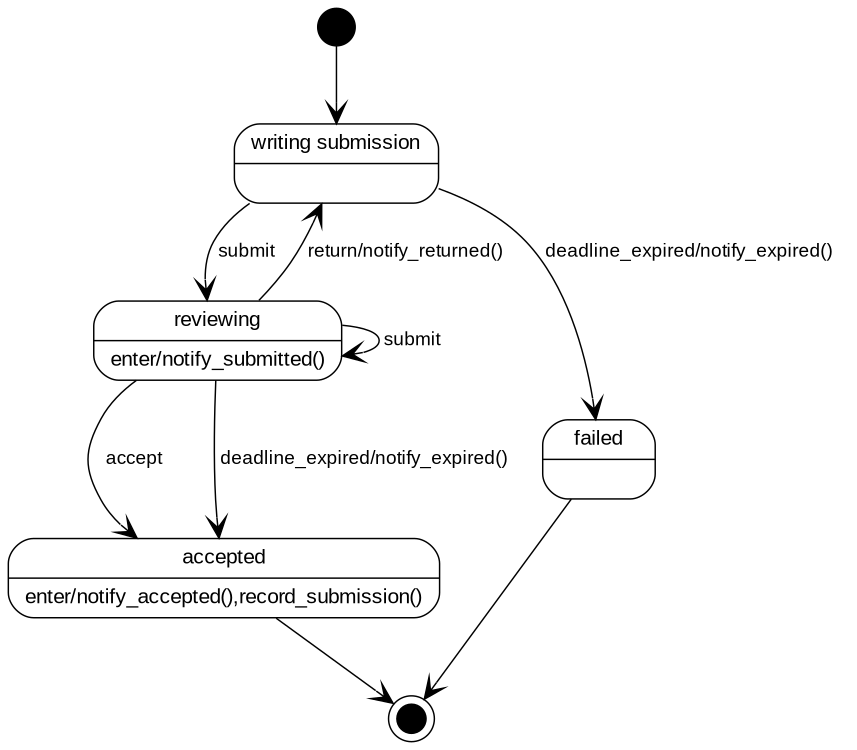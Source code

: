 digraph hierarchy {
rankdir=TB
node[shape=Mrecord, fontname=Arial, fontsize=10, penwidth=0.7]
edge[dir=forward, arrowhead=vee, fontname=Arial, fontsize=9, penwidth=0.7]

start[label="",
      shape=circle, style=filled, color=black, fillcolor=black,
      fixedsize=true, width=0.25, height=0.25]
writing_submission[label = "{writing submission|}"]
reviewing[label = "{reviewing|enter/notify_submitted()}"]
accepted[label = "{accepted|enter/notify_accepted(),record_submission()}"]
failed[label = "{failed|}"]
end[label="",
    shape=doublecircle, style=filled, color=black, fillcolor=black,
    fixedsize=true, width=0.2, height=0.2]

start->writing_submission
writing_submission->reviewing [label = " submit   "]
writing_submission->failed [label = " deadline_expired/notify_expired()   "]
reviewing->reviewing [label = " submit   "]
reviewing->writing_submission [label = " return/notify_returned()   "]
reviewing->accepted [label = " accept   "]
reviewing->accepted [label = " deadline_expired/notify_expired()   "]
accepted->end
failed->end
}
